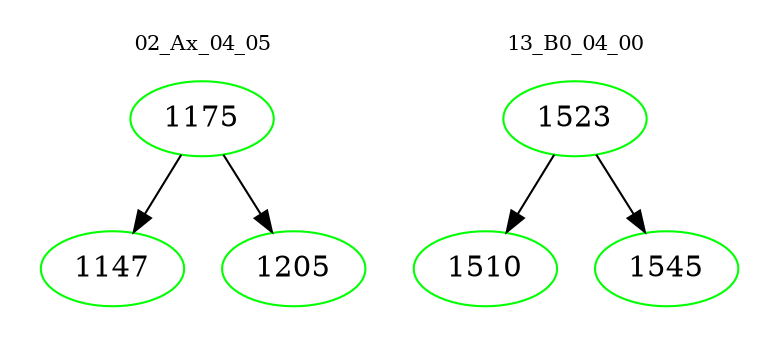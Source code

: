 digraph{
subgraph cluster_0 {
color = white
label = "02_Ax_04_05";
fontsize=10;
T0_1175 [label="1175", color="green"]
T0_1175 -> T0_1147 [color="black"]
T0_1147 [label="1147", color="green"]
T0_1175 -> T0_1205 [color="black"]
T0_1205 [label="1205", color="green"]
}
subgraph cluster_1 {
color = white
label = "13_B0_04_00";
fontsize=10;
T1_1523 [label="1523", color="green"]
T1_1523 -> T1_1510 [color="black"]
T1_1510 [label="1510", color="green"]
T1_1523 -> T1_1545 [color="black"]
T1_1545 [label="1545", color="green"]
}
}
